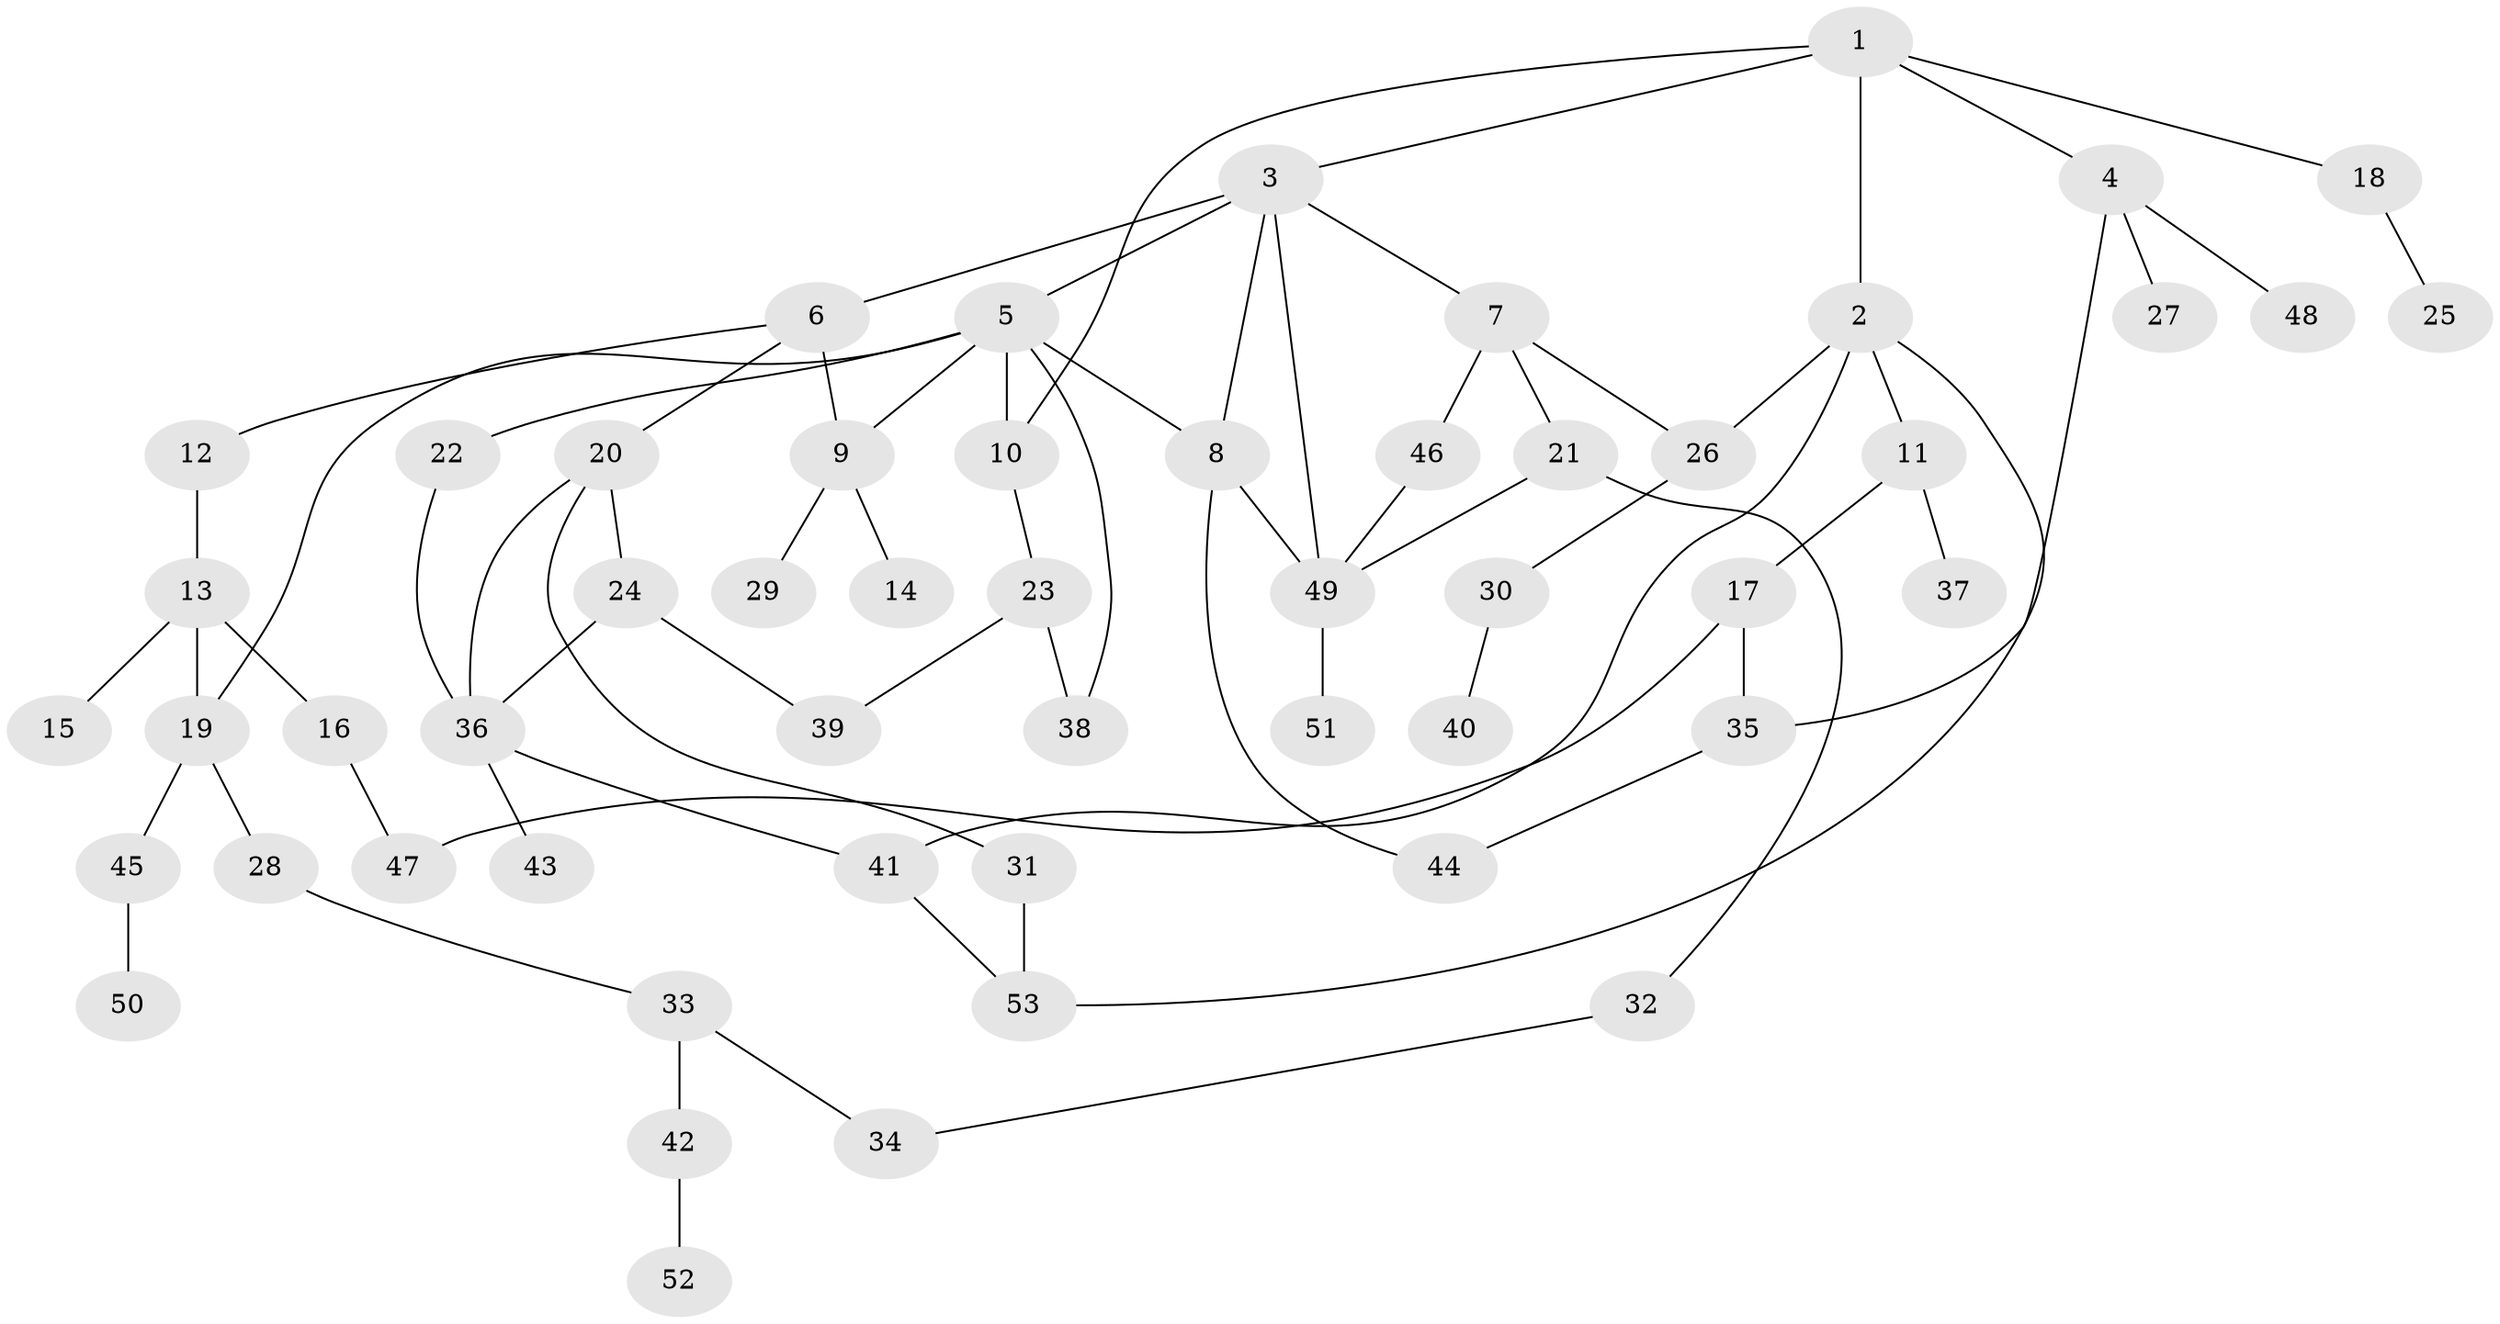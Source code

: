 // coarse degree distribution, {5: 0.029411764705882353, 4: 0.20588235294117646, 7: 0.029411764705882353, 3: 0.20588235294117646, 6: 0.058823529411764705, 1: 0.3235294117647059, 2: 0.14705882352941177}
// Generated by graph-tools (version 1.1) at 2025/23/03/03/25 07:23:31]
// undirected, 53 vertices, 71 edges
graph export_dot {
graph [start="1"]
  node [color=gray90,style=filled];
  1;
  2;
  3;
  4;
  5;
  6;
  7;
  8;
  9;
  10;
  11;
  12;
  13;
  14;
  15;
  16;
  17;
  18;
  19;
  20;
  21;
  22;
  23;
  24;
  25;
  26;
  27;
  28;
  29;
  30;
  31;
  32;
  33;
  34;
  35;
  36;
  37;
  38;
  39;
  40;
  41;
  42;
  43;
  44;
  45;
  46;
  47;
  48;
  49;
  50;
  51;
  52;
  53;
  1 -- 2;
  1 -- 3;
  1 -- 4;
  1 -- 18;
  1 -- 10;
  2 -- 11;
  2 -- 41;
  2 -- 26;
  2 -- 53;
  3 -- 5;
  3 -- 6;
  3 -- 7;
  3 -- 8;
  3 -- 49;
  4 -- 27;
  4 -- 48;
  4 -- 35;
  5 -- 8;
  5 -- 10;
  5 -- 19;
  5 -- 22;
  5 -- 9;
  5 -- 38;
  6 -- 9;
  6 -- 12;
  6 -- 20;
  7 -- 21;
  7 -- 26;
  7 -- 46;
  8 -- 44;
  8 -- 49;
  9 -- 14;
  9 -- 29;
  10 -- 23;
  11 -- 17;
  11 -- 37;
  12 -- 13;
  13 -- 15;
  13 -- 16;
  13 -- 19;
  16 -- 47;
  17 -- 35;
  17 -- 47;
  18 -- 25;
  19 -- 28;
  19 -- 45;
  20 -- 24;
  20 -- 31;
  20 -- 36;
  21 -- 32;
  21 -- 49;
  22 -- 36;
  23 -- 38;
  23 -- 39;
  24 -- 36;
  24 -- 39;
  26 -- 30;
  28 -- 33;
  30 -- 40;
  31 -- 53;
  32 -- 34;
  33 -- 34;
  33 -- 42;
  35 -- 44;
  36 -- 43;
  36 -- 41;
  41 -- 53;
  42 -- 52;
  45 -- 50;
  46 -- 49;
  49 -- 51;
}
